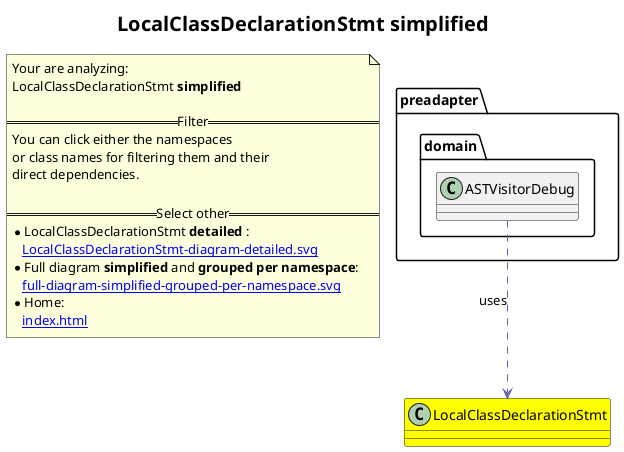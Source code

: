 @startuml
skinparam linetype ortho
title <size:20>LocalClassDeclarationStmt **simplified** </size>
note "Your are analyzing:\nLocalClassDeclarationStmt **simplified** \n\n==Filter==\nYou can click either the namespaces \nor class names for filtering them and their\ndirect dependencies.\n\n==Select other==\n* LocalClassDeclarationStmt **detailed** :\n   [[LocalClassDeclarationStmt-diagram-detailed.svg]]\n* Full diagram **simplified** and **grouped per namespace**:\n   [[full-diagram-simplified-grouped-per-namespace.svg]]\n* Home:\n   [[index.html]]" as FloatingNote
class LocalClassDeclarationStmt [[LocalClassDeclarationStmt-diagram-simplified.svg]] #yellow {
}
  class preadapter.domain.ASTVisitorDebug [[preadapter.domain.ASTVisitorDebug-diagram-simplified.svg]]  {
  }
 ' *************************************** 
 ' *************************************** 
 ' *************************************** 
' Class relations extracted from namespace:
' 
' Class relations extracted from namespace:
' preadapter.domain
preadapter.domain.ASTVisitorDebug .[#6060BB].> LocalClassDeclarationStmt  : uses 
@enduml